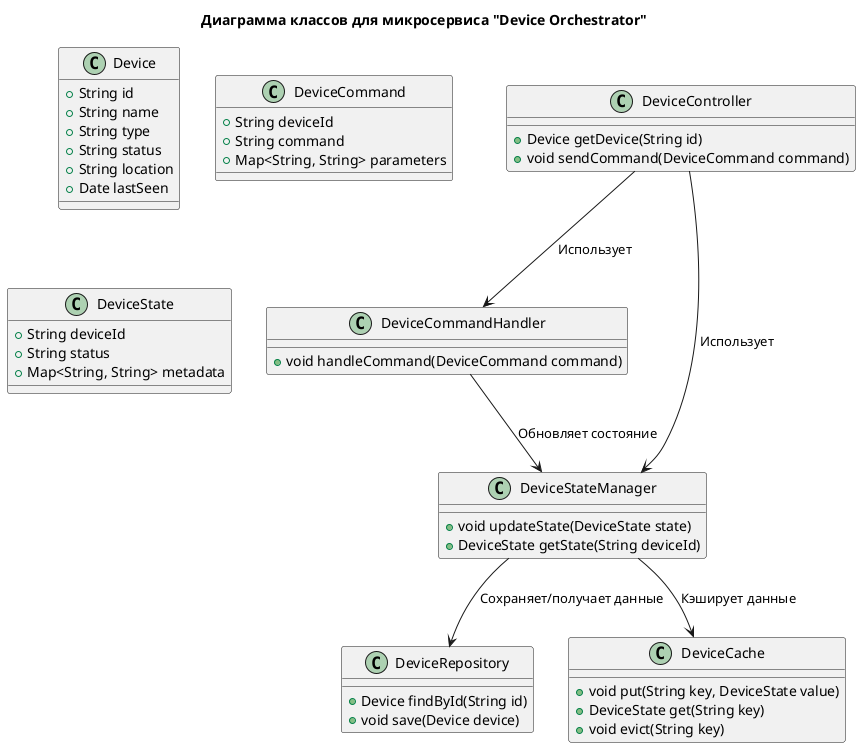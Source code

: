 @startuml
title Диаграмма классов для микросервиса "Device Orchestrator"

class Device {
    +String id
    +String name
    +String type
    +String status
    +String location
    +Date lastSeen
}

class DeviceCommand {
    +String deviceId
    +String command
    +Map<String, String> parameters
}

class DeviceState {
    +String deviceId
    +String status
    +Map<String, String> metadata
}

class DeviceController {
    +Device getDevice(String id)
    +void sendCommand(DeviceCommand command)
}

class DeviceCommandHandler {
    +void handleCommand(DeviceCommand command)
}

class DeviceStateManager {
    +void updateState(DeviceState state)
    +DeviceState getState(String deviceId)
}

class DeviceRepository {
    +Device findById(String id)
    +void save(Device device)
}

class DeviceCache {
    +void put(String key, DeviceState value)
    +DeviceState get(String key)
    +void evict(String key)
}

' Взаимодействия
DeviceController --> DeviceCommandHandler : Использует
DeviceController --> DeviceStateManager : Использует
DeviceCommandHandler --> DeviceStateManager : Обновляет состояние
DeviceStateManager --> DeviceRepository : Сохраняет/получает данные
DeviceStateManager --> DeviceCache : Кэширует данные
@enduml